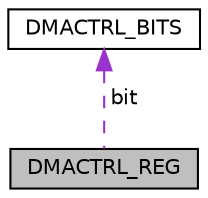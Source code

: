 digraph "DMACTRL_REG"
{
  edge [fontname="Helvetica",fontsize="10",labelfontname="Helvetica",labelfontsize="10"];
  node [fontname="Helvetica",fontsize="10",shape=record];
  Node1 [label="DMACTRL_REG",height=0.2,width=0.4,color="black", fillcolor="grey75", style="filled", fontcolor="black"];
  Node2 -> Node1 [dir="back",color="darkorchid3",fontsize="10",style="dashed",label=" bit" ,fontname="Helvetica"];
  Node2 [label="DMACTRL_BITS",height=0.2,width=0.4,color="black", fillcolor="white", style="filled",URL="$struct_d_m_a_c_t_r_l___b_i_t_s.html"];
}
